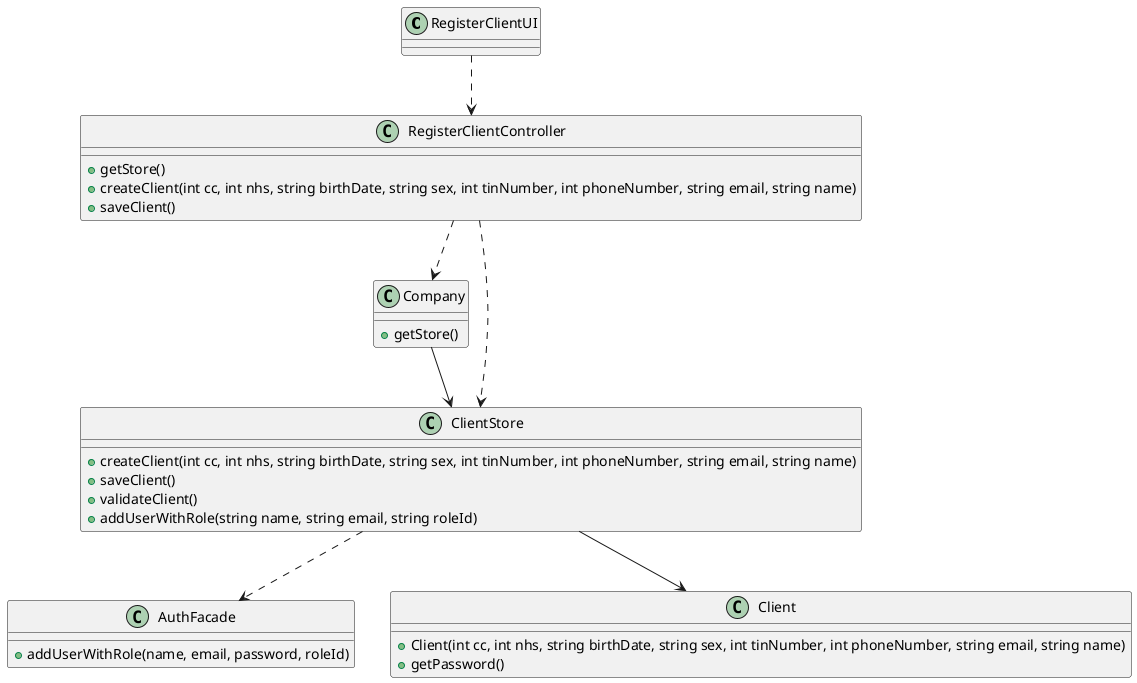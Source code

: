 @startuml

class RegisterClientUI{
}

class RegisterClientController{
    + getStore()
    + createClient(int cc, int nhs, string birthDate, string sex, int tinNumber, int phoneNumber, string email, string name)
    + saveClient()
}

class AuthFacade{
    +addUserWithRole(name, email, password, roleId)
}


class Company{
    + getStore()
}

class Client{
    + Client(int cc, int nhs, string birthDate, string sex, int tinNumber, int phoneNumber, string email, string name)
    + getPassword()
}

class ClientStore{
    + createClient(int cc, int nhs, string birthDate, string sex, int tinNumber, int phoneNumber, string email, string name)
    + saveClient()
    + validateClient()
    + addUserWithRole(string name, string email, string roleId)
}


RegisterClientUI ..> RegisterClientController
RegisterClientController ..> Company
RegisterClientController ..> ClientStore
Company --> ClientStore

ClientStore --> Client
ClientStore ..> AuthFacade
@enduml